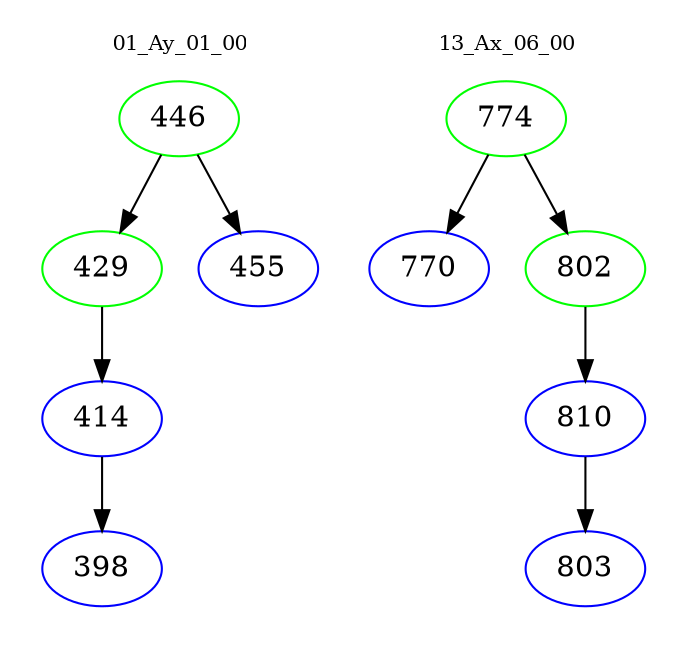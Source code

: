 digraph{
subgraph cluster_0 {
color = white
label = "01_Ay_01_00";
fontsize=10;
T0_446 [label="446", color="green"]
T0_446 -> T0_429 [color="black"]
T0_429 [label="429", color="green"]
T0_429 -> T0_414 [color="black"]
T0_414 [label="414", color="blue"]
T0_414 -> T0_398 [color="black"]
T0_398 [label="398", color="blue"]
T0_446 -> T0_455 [color="black"]
T0_455 [label="455", color="blue"]
}
subgraph cluster_1 {
color = white
label = "13_Ax_06_00";
fontsize=10;
T1_774 [label="774", color="green"]
T1_774 -> T1_770 [color="black"]
T1_770 [label="770", color="blue"]
T1_774 -> T1_802 [color="black"]
T1_802 [label="802", color="green"]
T1_802 -> T1_810 [color="black"]
T1_810 [label="810", color="blue"]
T1_810 -> T1_803 [color="black"]
T1_803 [label="803", color="blue"]
}
}
